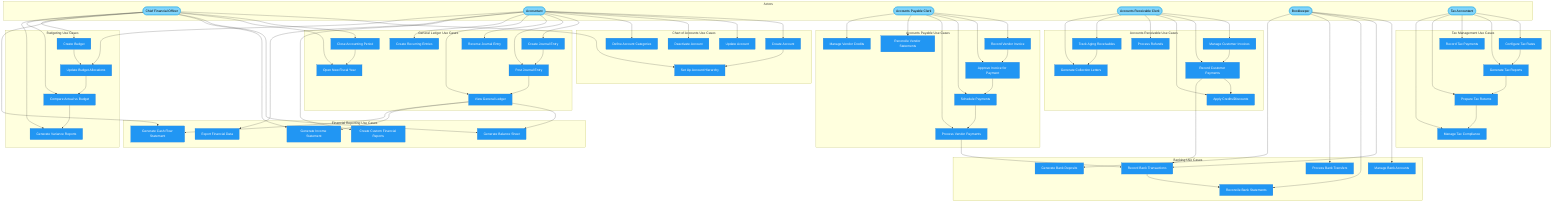 graph TB
    %% Actor definitions
    subgraph Actors
        CFO([Chief Financial Officer])
        AC([Accountant])
        AP([Accounts Payable Clerk])
        AR([Accounts Receivable Clerk])
        BK([Bookkeeper])
        TX([Tax Accountant])
    end
    
    %% Use cases
    subgraph ChartOfAccountsUseCases["Chart of Accounts Use Cases"]
        UC1[Create Account]:::accounting
        UC2[Update Account]:::accounting
        UC3[Deactivate Account]:::accounting
        UC4[Define Account Categories]:::accounting
        UC5[Set Up Account Hierarchy]:::accounting
    end
    
    subgraph GeneralLedgerUseCases["General Ledger Use Cases"]
        UC6[Create Journal Entry]:::accounting
        UC7[Post Journal Entry]:::accounting
        UC8[Reverse Journal Entry]:::accounting
        UC9[View General Ledger]:::accounting
        UC10[Create Recurring Entries]:::accounting
        UC11[Close Accounting Period]:::accounting
        UC12[Open New Fiscal Year]:::accounting
    end
    
    subgraph AccountsPayableUseCases["Accounts Payable Use Cases"]
        UC13[Record Vendor Invoice]:::accounting
        UC14[Approve Invoice for Payment]:::accounting
        UC15[Schedule Payments]:::accounting
        UC16[Process Vendor Payments]:::accounting
        UC17[Reconcile Vendor Statements]:::accounting
        UC18[Manage Vendor Credits]:::accounting
    end
    
    subgraph AccountsReceivableUseCases["Accounts Receivable Use Cases"]
        UC19[Manage Customer Invoices]:::accounting
        UC20[Record Customer Payments]:::accounting
        UC21[Apply Credits/Discounts]:::accounting
        UC22[Process Refunds]:::accounting
        UC23[Track Aging Receivables]:::accounting
        UC24[Generate Collection Letters]:::accounting
    end
    
    subgraph BankingUseCases["Banking Use Cases"]
        UC25[Manage Bank Accounts]:::accounting
        UC26[Record Bank Transactions]:::accounting
        UC27[Reconcile Bank Statements]:::accounting
        UC28[Process Bank Transfers]:::accounting
        UC29[Generate Bank Deposits]:::accounting
    end
    
    subgraph TaxManagementUseCases["Tax Management Use Cases"]
        UC30[Configure Tax Rates]:::accounting
        UC31[Generate Tax Reports]:::accounting
        UC32[Record Tax Payments]:::accounting
        UC33[Prepare Tax Returns]:::accounting
        UC34[Manage Tax Compliance]:::accounting
    end
    
    subgraph FinancialReportingUseCases["Financial Reporting Use Cases"]
        UC35[Generate Balance Sheet]:::accounting
        UC36[Generate Income Statement]:::accounting
        UC37[Generate Cash Flow Statement]:::accounting
        UC38[Create Custom Financial Reports]:::accounting
        UC39[Export Financial Data]:::accounting
    end
    
    subgraph BudgetingUseCases["Budgeting Use Cases"]
        UC40[Create Budget]:::accounting
        UC41[Update Budget Allocations]:::accounting
        UC42[Compare Actual vs Budget]:::accounting
        UC43[Generate Variance Reports]:::accounting
    end
    
    %% Actor to Use Case connections
    CFO --> UC5
    CFO --> UC11
    CFO --> UC12
    CFO --> UC35
    CFO --> UC36
    CFO --> UC37
    CFO --> UC40
    CFO --> UC42
    CFO --> UC43
    
    AC --> UC1
    AC --> UC2
    AC --> UC3
    AC --> UC4
    AC --> UC6
    AC --> UC7
    AC --> UC8
    AC --> UC9
    AC --> UC10
    AC --> UC38
    AC --> UC39
    AC --> UC41
    
    AP --> UC13
    AP --> UC14
    AP --> UC15
    AP --> UC16
    AP --> UC17
    AP --> UC18
    
    AR --> UC19
    AR --> UC20
    AR --> UC21
    AR --> UC22
    AR --> UC23
    AR --> UC24
    
    BK --> UC25
    BK --> UC26
    BK --> UC27
    BK --> UC28
    BK --> UC29
    
    TX --> UC30
    TX --> UC31
    TX --> UC32
    TX --> UC33
    TX --> UC34
    
    %% Use Case relationships
    UC1 --> UC5
    UC6 --> UC7
    UC7 --> UC9
    UC11 --> UC12
    UC13 --> UC14
    UC14 --> UC15
    UC15 --> UC16
    UC16 --> UC26
    UC19 --> UC20
    UC20 --> UC21
    UC20 --> UC26
    UC23 --> UC24
    UC26 --> UC27
    UC30 --> UC31
    UC31 --> UC33
    UC33 --> UC34
    UC9 --> UC35
    UC9 --> UC36
    UC9 --> UC37
    UC40 --> UC41
    UC41 --> UC42
    UC42 --> UC43
    
    %% Styling
    classDef accounting fill:#2196F3,stroke:#1976D2,color:white
    classDef actor fill:#81D4FA,stroke:#039BE5,color:black
    
    class CFO,AC,AP,AR,BK,TX actor